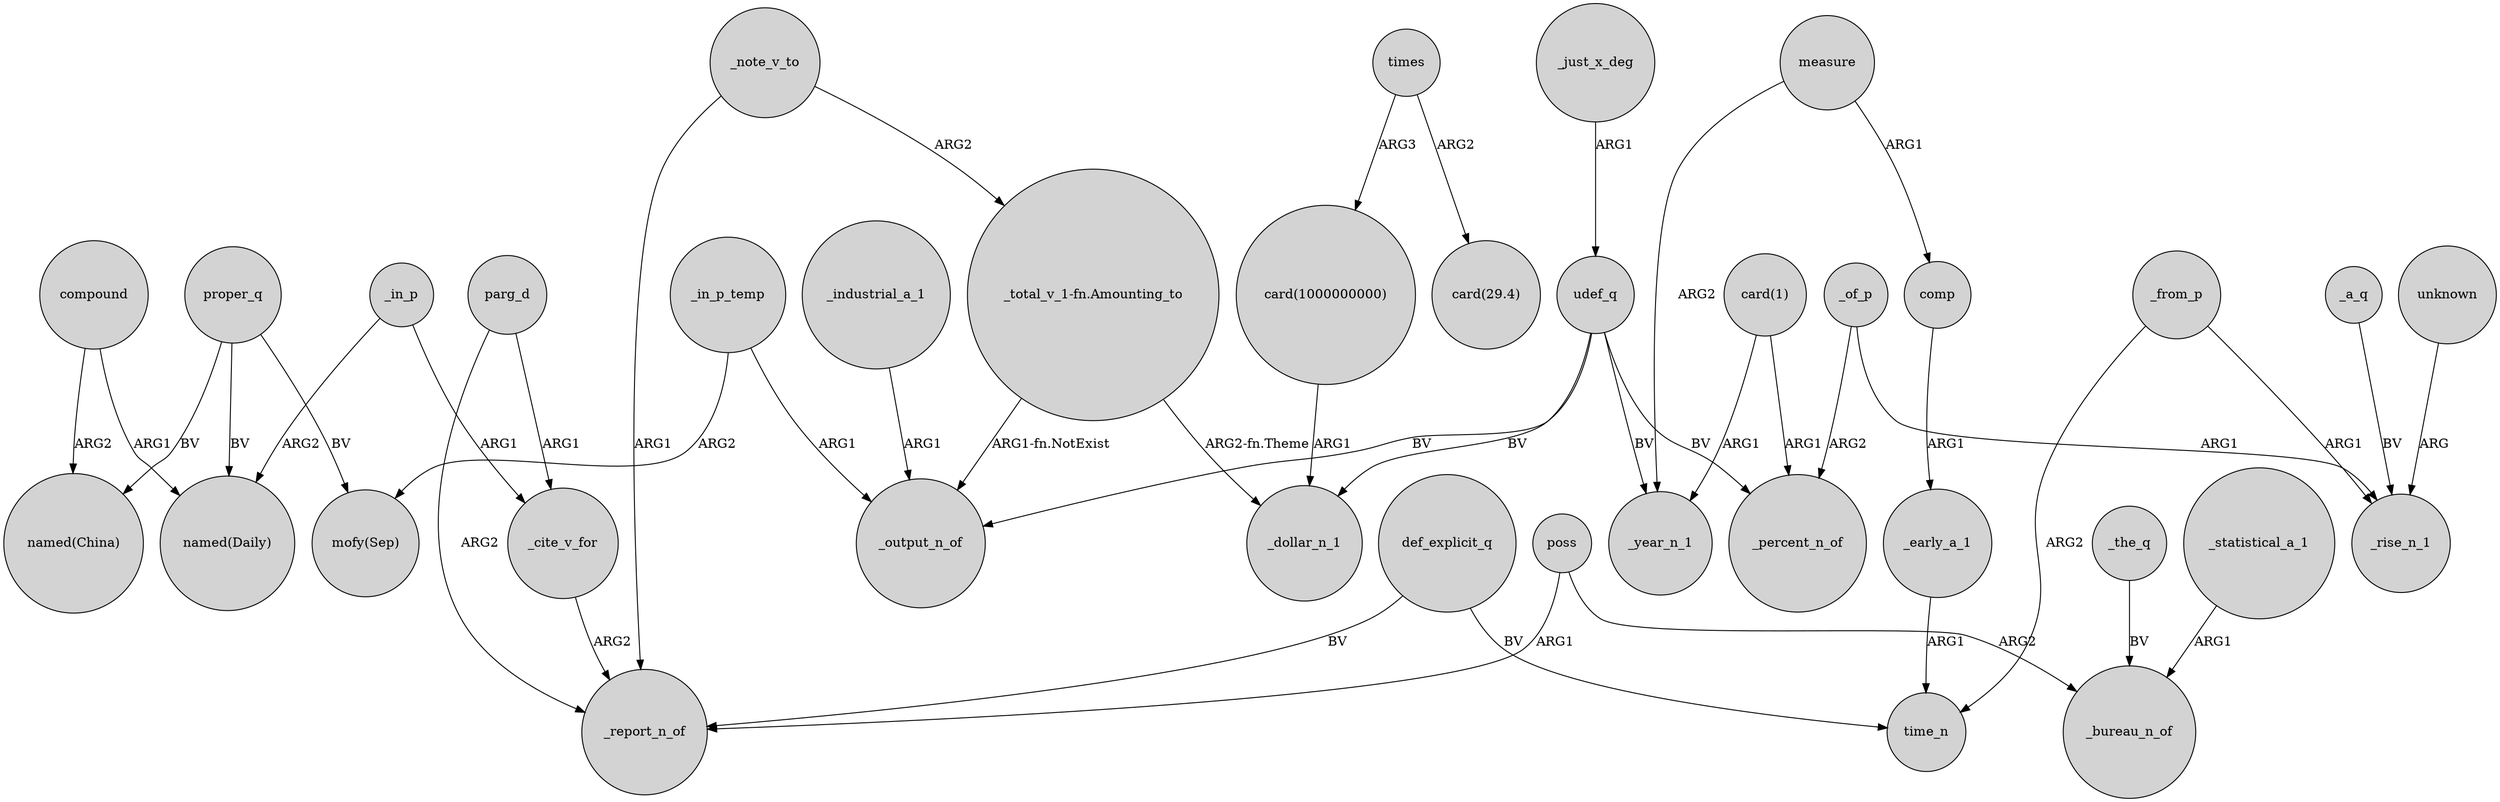 digraph {
	node [shape=circle style=filled]
	"card(1)" -> _percent_n_of [label=ARG1]
	_just_x_deg -> udef_q [label=ARG1]
	_statistical_a_1 -> _bureau_n_of [label=ARG1]
	_in_p -> "named(Daily)" [label=ARG2]
	_in_p -> _cite_v_for [label=ARG1]
	measure -> _year_n_1 [label=ARG2]
	_a_q -> _rise_n_1 [label=BV]
	poss -> _report_n_of [label=ARG1]
	def_explicit_q -> time_n [label=BV]
	_in_p_temp -> _output_n_of [label=ARG1]
	_note_v_to -> "_total_v_1-fn.Amounting_to" [label=ARG2]
	unknown -> _rise_n_1 [label=ARG]
	measure -> comp [label=ARG1]
	parg_d -> _cite_v_for [label=ARG1]
	proper_q -> "mofy(Sep)" [label=BV]
	poss -> _bureau_n_of [label=ARG2]
	parg_d -> _report_n_of [label=ARG2]
	udef_q -> _output_n_of [label=BV]
	times -> "card(1000000000)" [label=ARG3]
	_industrial_a_1 -> _output_n_of [label=ARG1]
	_of_p -> _percent_n_of [label=ARG2]
	_cite_v_for -> _report_n_of [label=ARG2]
	_of_p -> _rise_n_1 [label=ARG1]
	_note_v_to -> _report_n_of [label=ARG1]
	proper_q -> "named(Daily)" [label=BV]
	compound -> "named(China)" [label=ARG2]
	_from_p -> time_n [label=ARG2]
	proper_q -> "named(China)" [label=BV]
	times -> "card(29.4)" [label=ARG2]
	"card(1)" -> _year_n_1 [label=ARG1]
	_early_a_1 -> time_n [label=ARG1]
	compound -> "named(Daily)" [label=ARG1]
	_from_p -> _rise_n_1 [label=ARG1]
	udef_q -> _year_n_1 [label=BV]
	udef_q -> _percent_n_of [label=BV]
	"card(1000000000)" -> _dollar_n_1 [label=ARG1]
	"_total_v_1-fn.Amounting_to" -> _output_n_of [label="ARG1-fn.NotExist"]
	_the_q -> _bureau_n_of [label=BV]
	"_total_v_1-fn.Amounting_to" -> _dollar_n_1 [label="ARG2-fn.Theme"]
	_in_p_temp -> "mofy(Sep)" [label=ARG2]
	comp -> _early_a_1 [label=ARG1]
	def_explicit_q -> _report_n_of [label=BV]
	udef_q -> _dollar_n_1 [label=BV]
}
